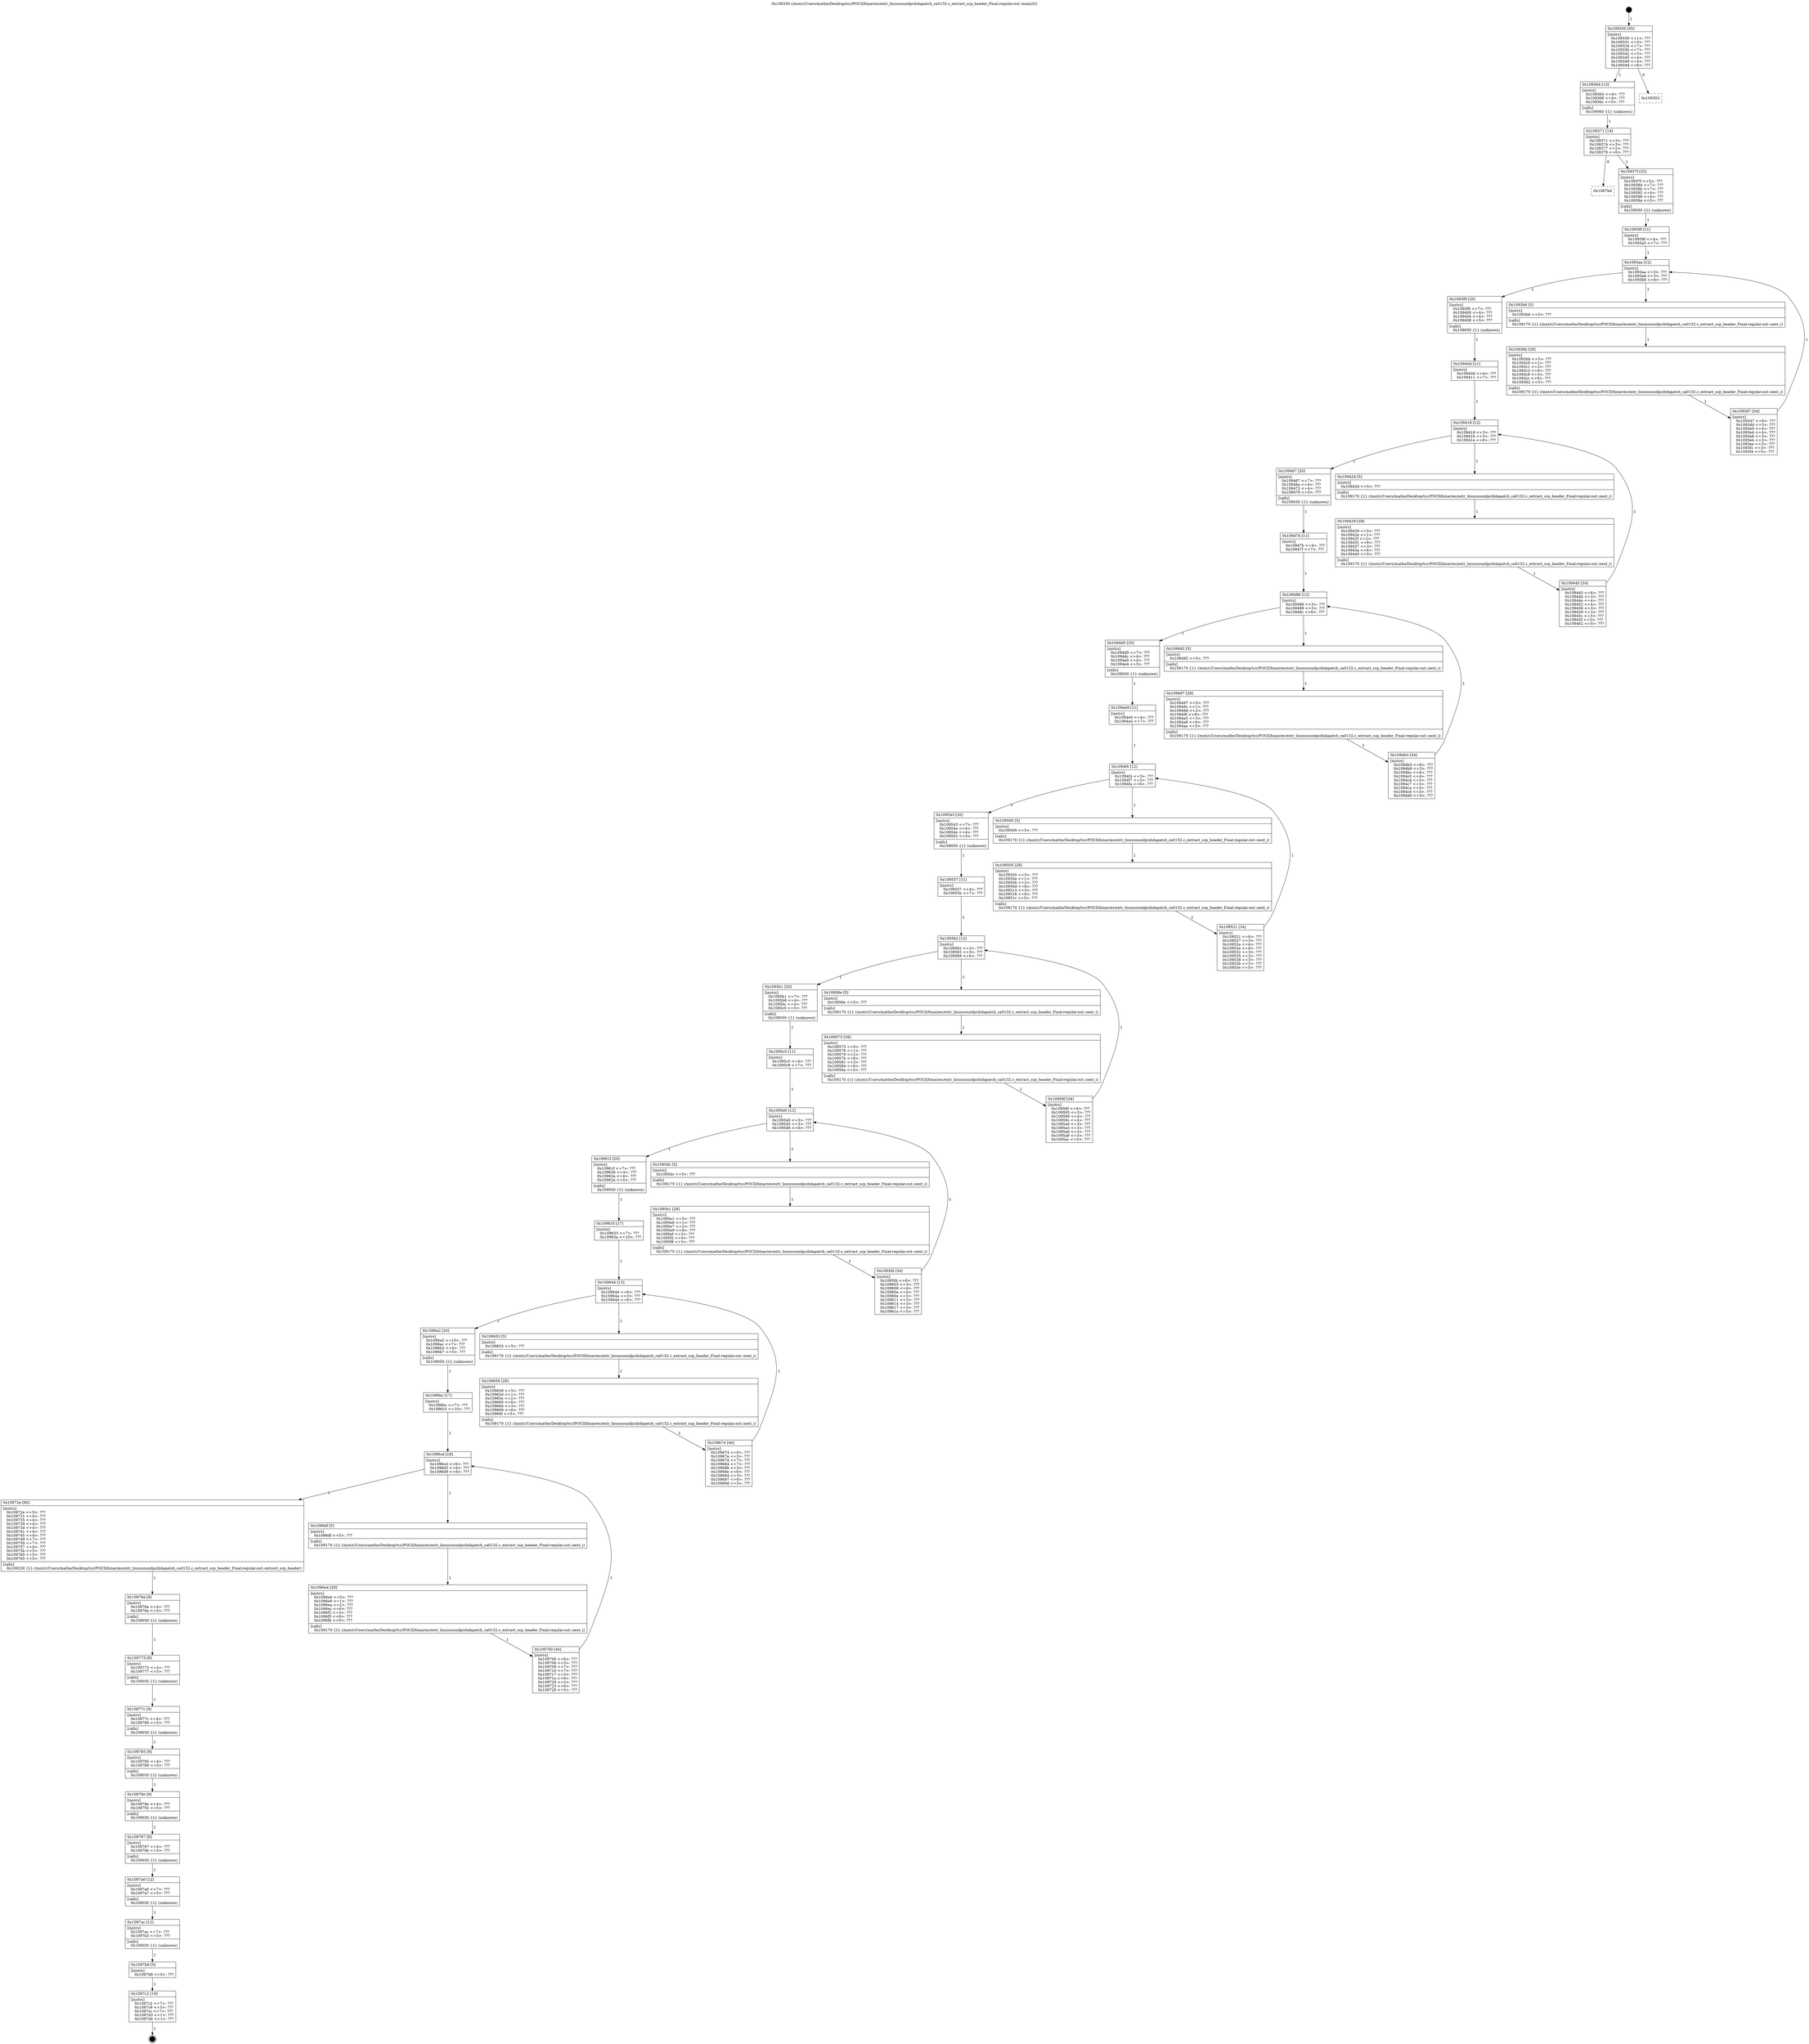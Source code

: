 digraph "0x109330" {
  label = "0x109330 (/mnt/c/Users/mathe/Desktop/tcc/POCII/binaries/extr_linuxsoundpcihdapatch_ca0132.c_extract_scp_header_Final-regular.out::main(0))"
  labelloc = "t"
  node[shape=record]

  Entry [label="",width=0.3,height=0.3,shape=circle,fillcolor=black,style=filled]
  "0x109330" [label="{
     0x109330 [35]\l
     | [instrs]\l
     &nbsp;&nbsp;0x109330 \<+1\>: ???\l
     &nbsp;&nbsp;0x109331 \<+3\>: ???\l
     &nbsp;&nbsp;0x109334 \<+7\>: ???\l
     &nbsp;&nbsp;0x10933b \<+7\>: ???\l
     &nbsp;&nbsp;0x109342 \<+3\>: ???\l
     &nbsp;&nbsp;0x109345 \<+4\>: ???\l
     &nbsp;&nbsp;0x109349 \<+4\>: ???\l
     &nbsp;&nbsp;0x10934d \<+6\>: ???\l
  }"]
  "0x109364" [label="{
     0x109364 [13]\l
     | [instrs]\l
     &nbsp;&nbsp;0x109364 \<+4\>: ???\l
     &nbsp;&nbsp;0x109368 \<+4\>: ???\l
     &nbsp;&nbsp;0x10936c \<+5\>: ???\l
     | [calls]\l
     &nbsp;&nbsp;0x109060 \{1\} (unknown)\l
  }"]
  "0x109353" [label="{
     0x109353\l
  }", style=dashed]
  "0x109371" [label="{
     0x109371 [14]\l
     | [instrs]\l
     &nbsp;&nbsp;0x109371 \<+3\>: ???\l
     &nbsp;&nbsp;0x109374 \<+3\>: ???\l
     &nbsp;&nbsp;0x109377 \<+2\>: ???\l
     &nbsp;&nbsp;0x109379 \<+6\>: ???\l
  }"]
  "0x1097bd" [label="{
     0x1097bd\l
  }", style=dashed]
  "0x10937f" [label="{
     0x10937f [32]\l
     | [instrs]\l
     &nbsp;&nbsp;0x10937f \<+5\>: ???\l
     &nbsp;&nbsp;0x109384 \<+7\>: ???\l
     &nbsp;&nbsp;0x10938b \<+7\>: ???\l
     &nbsp;&nbsp;0x109392 \<+4\>: ???\l
     &nbsp;&nbsp;0x109396 \<+4\>: ???\l
     &nbsp;&nbsp;0x10939a \<+5\>: ???\l
     | [calls]\l
     &nbsp;&nbsp;0x109050 \{1\} (unknown)\l
  }"]
  Exit [label="",width=0.3,height=0.3,shape=circle,fillcolor=black,style=filled,peripheries=2]
  "0x1093aa" [label="{
     0x1093aa [12]\l
     | [instrs]\l
     &nbsp;&nbsp;0x1093aa \<+3\>: ???\l
     &nbsp;&nbsp;0x1093ad \<+3\>: ???\l
     &nbsp;&nbsp;0x1093b0 \<+6\>: ???\l
  }"]
  "0x1093f9" [label="{
     0x1093f9 [20]\l
     | [instrs]\l
     &nbsp;&nbsp;0x1093f9 \<+7\>: ???\l
     &nbsp;&nbsp;0x109400 \<+4\>: ???\l
     &nbsp;&nbsp;0x109404 \<+4\>: ???\l
     &nbsp;&nbsp;0x109408 \<+5\>: ???\l
     | [calls]\l
     &nbsp;&nbsp;0x109050 \{1\} (unknown)\l
  }"]
  "0x1093b6" [label="{
     0x1093b6 [5]\l
     | [instrs]\l
     &nbsp;&nbsp;0x1093b6 \<+5\>: ???\l
     | [calls]\l
     &nbsp;&nbsp;0x109170 \{1\} (/mnt/c/Users/mathe/Desktop/tcc/POCII/binaries/extr_linuxsoundpcihdapatch_ca0132.c_extract_scp_header_Final-regular.out::next_i)\l
  }"]
  "0x1093bb" [label="{
     0x1093bb [28]\l
     | [instrs]\l
     &nbsp;&nbsp;0x1093bb \<+5\>: ???\l
     &nbsp;&nbsp;0x1093c0 \<+1\>: ???\l
     &nbsp;&nbsp;0x1093c1 \<+2\>: ???\l
     &nbsp;&nbsp;0x1093c3 \<+6\>: ???\l
     &nbsp;&nbsp;0x1093c9 \<+3\>: ???\l
     &nbsp;&nbsp;0x1093cc \<+6\>: ???\l
     &nbsp;&nbsp;0x1093d2 \<+5\>: ???\l
     | [calls]\l
     &nbsp;&nbsp;0x109170 \{1\} (/mnt/c/Users/mathe/Desktop/tcc/POCII/binaries/extr_linuxsoundpcihdapatch_ca0132.c_extract_scp_header_Final-regular.out::next_i)\l
  }"]
  "0x1093d7" [label="{
     0x1093d7 [34]\l
     | [instrs]\l
     &nbsp;&nbsp;0x1093d7 \<+6\>: ???\l
     &nbsp;&nbsp;0x1093dd \<+3\>: ???\l
     &nbsp;&nbsp;0x1093e0 \<+4\>: ???\l
     &nbsp;&nbsp;0x1093e4 \<+4\>: ???\l
     &nbsp;&nbsp;0x1093e8 \<+3\>: ???\l
     &nbsp;&nbsp;0x1093eb \<+3\>: ???\l
     &nbsp;&nbsp;0x1093ee \<+3\>: ???\l
     &nbsp;&nbsp;0x1093f1 \<+3\>: ???\l
     &nbsp;&nbsp;0x1093f4 \<+5\>: ???\l
  }"]
  "0x10939f" [label="{
     0x10939f [11]\l
     | [instrs]\l
     &nbsp;&nbsp;0x10939f \<+4\>: ???\l
     &nbsp;&nbsp;0x1093a3 \<+7\>: ???\l
  }"]
  "0x109418" [label="{
     0x109418 [12]\l
     | [instrs]\l
     &nbsp;&nbsp;0x109418 \<+3\>: ???\l
     &nbsp;&nbsp;0x10941b \<+3\>: ???\l
     &nbsp;&nbsp;0x10941e \<+6\>: ???\l
  }"]
  "0x109467" [label="{
     0x109467 [20]\l
     | [instrs]\l
     &nbsp;&nbsp;0x109467 \<+7\>: ???\l
     &nbsp;&nbsp;0x10946e \<+4\>: ???\l
     &nbsp;&nbsp;0x109472 \<+4\>: ???\l
     &nbsp;&nbsp;0x109476 \<+5\>: ???\l
     | [calls]\l
     &nbsp;&nbsp;0x109050 \{1\} (unknown)\l
  }"]
  "0x109424" [label="{
     0x109424 [5]\l
     | [instrs]\l
     &nbsp;&nbsp;0x109424 \<+5\>: ???\l
     | [calls]\l
     &nbsp;&nbsp;0x109170 \{1\} (/mnt/c/Users/mathe/Desktop/tcc/POCII/binaries/extr_linuxsoundpcihdapatch_ca0132.c_extract_scp_header_Final-regular.out::next_i)\l
  }"]
  "0x109429" [label="{
     0x109429 [28]\l
     | [instrs]\l
     &nbsp;&nbsp;0x109429 \<+5\>: ???\l
     &nbsp;&nbsp;0x10942e \<+1\>: ???\l
     &nbsp;&nbsp;0x10942f \<+2\>: ???\l
     &nbsp;&nbsp;0x109431 \<+6\>: ???\l
     &nbsp;&nbsp;0x109437 \<+3\>: ???\l
     &nbsp;&nbsp;0x10943a \<+6\>: ???\l
     &nbsp;&nbsp;0x109440 \<+5\>: ???\l
     | [calls]\l
     &nbsp;&nbsp;0x109170 \{1\} (/mnt/c/Users/mathe/Desktop/tcc/POCII/binaries/extr_linuxsoundpcihdapatch_ca0132.c_extract_scp_header_Final-regular.out::next_i)\l
  }"]
  "0x109445" [label="{
     0x109445 [34]\l
     | [instrs]\l
     &nbsp;&nbsp;0x109445 \<+6\>: ???\l
     &nbsp;&nbsp;0x10944b \<+3\>: ???\l
     &nbsp;&nbsp;0x10944e \<+4\>: ???\l
     &nbsp;&nbsp;0x109452 \<+4\>: ???\l
     &nbsp;&nbsp;0x109456 \<+3\>: ???\l
     &nbsp;&nbsp;0x109459 \<+3\>: ???\l
     &nbsp;&nbsp;0x10945c \<+3\>: ???\l
     &nbsp;&nbsp;0x10945f \<+3\>: ???\l
     &nbsp;&nbsp;0x109462 \<+5\>: ???\l
  }"]
  "0x10940d" [label="{
     0x10940d [11]\l
     | [instrs]\l
     &nbsp;&nbsp;0x10940d \<+4\>: ???\l
     &nbsp;&nbsp;0x109411 \<+7\>: ???\l
  }"]
  "0x109486" [label="{
     0x109486 [12]\l
     | [instrs]\l
     &nbsp;&nbsp;0x109486 \<+3\>: ???\l
     &nbsp;&nbsp;0x109489 \<+3\>: ???\l
     &nbsp;&nbsp;0x10948c \<+6\>: ???\l
  }"]
  "0x1094d5" [label="{
     0x1094d5 [20]\l
     | [instrs]\l
     &nbsp;&nbsp;0x1094d5 \<+7\>: ???\l
     &nbsp;&nbsp;0x1094dc \<+4\>: ???\l
     &nbsp;&nbsp;0x1094e0 \<+4\>: ???\l
     &nbsp;&nbsp;0x1094e4 \<+5\>: ???\l
     | [calls]\l
     &nbsp;&nbsp;0x109050 \{1\} (unknown)\l
  }"]
  "0x109492" [label="{
     0x109492 [5]\l
     | [instrs]\l
     &nbsp;&nbsp;0x109492 \<+5\>: ???\l
     | [calls]\l
     &nbsp;&nbsp;0x109170 \{1\} (/mnt/c/Users/mathe/Desktop/tcc/POCII/binaries/extr_linuxsoundpcihdapatch_ca0132.c_extract_scp_header_Final-regular.out::next_i)\l
  }"]
  "0x109497" [label="{
     0x109497 [28]\l
     | [instrs]\l
     &nbsp;&nbsp;0x109497 \<+5\>: ???\l
     &nbsp;&nbsp;0x10949c \<+1\>: ???\l
     &nbsp;&nbsp;0x10949d \<+2\>: ???\l
     &nbsp;&nbsp;0x10949f \<+6\>: ???\l
     &nbsp;&nbsp;0x1094a5 \<+3\>: ???\l
     &nbsp;&nbsp;0x1094a8 \<+6\>: ???\l
     &nbsp;&nbsp;0x1094ae \<+5\>: ???\l
     | [calls]\l
     &nbsp;&nbsp;0x109170 \{1\} (/mnt/c/Users/mathe/Desktop/tcc/POCII/binaries/extr_linuxsoundpcihdapatch_ca0132.c_extract_scp_header_Final-regular.out::next_i)\l
  }"]
  "0x1094b3" [label="{
     0x1094b3 [34]\l
     | [instrs]\l
     &nbsp;&nbsp;0x1094b3 \<+6\>: ???\l
     &nbsp;&nbsp;0x1094b9 \<+3\>: ???\l
     &nbsp;&nbsp;0x1094bc \<+4\>: ???\l
     &nbsp;&nbsp;0x1094c0 \<+4\>: ???\l
     &nbsp;&nbsp;0x1094c4 \<+3\>: ???\l
     &nbsp;&nbsp;0x1094c7 \<+3\>: ???\l
     &nbsp;&nbsp;0x1094ca \<+3\>: ???\l
     &nbsp;&nbsp;0x1094cd \<+3\>: ???\l
     &nbsp;&nbsp;0x1094d0 \<+5\>: ???\l
  }"]
  "0x10947b" [label="{
     0x10947b [11]\l
     | [instrs]\l
     &nbsp;&nbsp;0x10947b \<+4\>: ???\l
     &nbsp;&nbsp;0x10947f \<+7\>: ???\l
  }"]
  "0x1094f4" [label="{
     0x1094f4 [12]\l
     | [instrs]\l
     &nbsp;&nbsp;0x1094f4 \<+3\>: ???\l
     &nbsp;&nbsp;0x1094f7 \<+3\>: ???\l
     &nbsp;&nbsp;0x1094fa \<+6\>: ???\l
  }"]
  "0x109543" [label="{
     0x109543 [20]\l
     | [instrs]\l
     &nbsp;&nbsp;0x109543 \<+7\>: ???\l
     &nbsp;&nbsp;0x10954a \<+4\>: ???\l
     &nbsp;&nbsp;0x10954e \<+4\>: ???\l
     &nbsp;&nbsp;0x109552 \<+5\>: ???\l
     | [calls]\l
     &nbsp;&nbsp;0x109050 \{1\} (unknown)\l
  }"]
  "0x109500" [label="{
     0x109500 [5]\l
     | [instrs]\l
     &nbsp;&nbsp;0x109500 \<+5\>: ???\l
     | [calls]\l
     &nbsp;&nbsp;0x109170 \{1\} (/mnt/c/Users/mathe/Desktop/tcc/POCII/binaries/extr_linuxsoundpcihdapatch_ca0132.c_extract_scp_header_Final-regular.out::next_i)\l
  }"]
  "0x109505" [label="{
     0x109505 [28]\l
     | [instrs]\l
     &nbsp;&nbsp;0x109505 \<+5\>: ???\l
     &nbsp;&nbsp;0x10950a \<+1\>: ???\l
     &nbsp;&nbsp;0x10950b \<+2\>: ???\l
     &nbsp;&nbsp;0x10950d \<+6\>: ???\l
     &nbsp;&nbsp;0x109513 \<+3\>: ???\l
     &nbsp;&nbsp;0x109516 \<+6\>: ???\l
     &nbsp;&nbsp;0x10951c \<+5\>: ???\l
     | [calls]\l
     &nbsp;&nbsp;0x109170 \{1\} (/mnt/c/Users/mathe/Desktop/tcc/POCII/binaries/extr_linuxsoundpcihdapatch_ca0132.c_extract_scp_header_Final-regular.out::next_i)\l
  }"]
  "0x109521" [label="{
     0x109521 [34]\l
     | [instrs]\l
     &nbsp;&nbsp;0x109521 \<+6\>: ???\l
     &nbsp;&nbsp;0x109527 \<+3\>: ???\l
     &nbsp;&nbsp;0x10952a \<+4\>: ???\l
     &nbsp;&nbsp;0x10952e \<+4\>: ???\l
     &nbsp;&nbsp;0x109532 \<+3\>: ???\l
     &nbsp;&nbsp;0x109535 \<+3\>: ???\l
     &nbsp;&nbsp;0x109538 \<+3\>: ???\l
     &nbsp;&nbsp;0x10953b \<+3\>: ???\l
     &nbsp;&nbsp;0x10953e \<+5\>: ???\l
  }"]
  "0x1094e9" [label="{
     0x1094e9 [11]\l
     | [instrs]\l
     &nbsp;&nbsp;0x1094e9 \<+4\>: ???\l
     &nbsp;&nbsp;0x1094ed \<+7\>: ???\l
  }"]
  "0x109562" [label="{
     0x109562 [12]\l
     | [instrs]\l
     &nbsp;&nbsp;0x109562 \<+3\>: ???\l
     &nbsp;&nbsp;0x109565 \<+3\>: ???\l
     &nbsp;&nbsp;0x109568 \<+6\>: ???\l
  }"]
  "0x1095b1" [label="{
     0x1095b1 [20]\l
     | [instrs]\l
     &nbsp;&nbsp;0x1095b1 \<+7\>: ???\l
     &nbsp;&nbsp;0x1095b8 \<+4\>: ???\l
     &nbsp;&nbsp;0x1095bc \<+4\>: ???\l
     &nbsp;&nbsp;0x1095c0 \<+5\>: ???\l
     | [calls]\l
     &nbsp;&nbsp;0x109050 \{1\} (unknown)\l
  }"]
  "0x10956e" [label="{
     0x10956e [5]\l
     | [instrs]\l
     &nbsp;&nbsp;0x10956e \<+5\>: ???\l
     | [calls]\l
     &nbsp;&nbsp;0x109170 \{1\} (/mnt/c/Users/mathe/Desktop/tcc/POCII/binaries/extr_linuxsoundpcihdapatch_ca0132.c_extract_scp_header_Final-regular.out::next_i)\l
  }"]
  "0x109573" [label="{
     0x109573 [28]\l
     | [instrs]\l
     &nbsp;&nbsp;0x109573 \<+5\>: ???\l
     &nbsp;&nbsp;0x109578 \<+1\>: ???\l
     &nbsp;&nbsp;0x109579 \<+2\>: ???\l
     &nbsp;&nbsp;0x10957b \<+6\>: ???\l
     &nbsp;&nbsp;0x109581 \<+3\>: ???\l
     &nbsp;&nbsp;0x109584 \<+6\>: ???\l
     &nbsp;&nbsp;0x10958a \<+5\>: ???\l
     | [calls]\l
     &nbsp;&nbsp;0x109170 \{1\} (/mnt/c/Users/mathe/Desktop/tcc/POCII/binaries/extr_linuxsoundpcihdapatch_ca0132.c_extract_scp_header_Final-regular.out::next_i)\l
  }"]
  "0x10958f" [label="{
     0x10958f [34]\l
     | [instrs]\l
     &nbsp;&nbsp;0x10958f \<+6\>: ???\l
     &nbsp;&nbsp;0x109595 \<+3\>: ???\l
     &nbsp;&nbsp;0x109598 \<+4\>: ???\l
     &nbsp;&nbsp;0x10959c \<+4\>: ???\l
     &nbsp;&nbsp;0x1095a0 \<+3\>: ???\l
     &nbsp;&nbsp;0x1095a3 \<+3\>: ???\l
     &nbsp;&nbsp;0x1095a6 \<+3\>: ???\l
     &nbsp;&nbsp;0x1095a9 \<+3\>: ???\l
     &nbsp;&nbsp;0x1095ac \<+5\>: ???\l
  }"]
  "0x109557" [label="{
     0x109557 [11]\l
     | [instrs]\l
     &nbsp;&nbsp;0x109557 \<+4\>: ???\l
     &nbsp;&nbsp;0x10955b \<+7\>: ???\l
  }"]
  "0x1095d0" [label="{
     0x1095d0 [12]\l
     | [instrs]\l
     &nbsp;&nbsp;0x1095d0 \<+3\>: ???\l
     &nbsp;&nbsp;0x1095d3 \<+3\>: ???\l
     &nbsp;&nbsp;0x1095d6 \<+6\>: ???\l
  }"]
  "0x10961f" [label="{
     0x10961f [20]\l
     | [instrs]\l
     &nbsp;&nbsp;0x10961f \<+7\>: ???\l
     &nbsp;&nbsp;0x109626 \<+4\>: ???\l
     &nbsp;&nbsp;0x10962a \<+4\>: ???\l
     &nbsp;&nbsp;0x10962e \<+5\>: ???\l
     | [calls]\l
     &nbsp;&nbsp;0x109050 \{1\} (unknown)\l
  }"]
  "0x1095dc" [label="{
     0x1095dc [5]\l
     | [instrs]\l
     &nbsp;&nbsp;0x1095dc \<+5\>: ???\l
     | [calls]\l
     &nbsp;&nbsp;0x109170 \{1\} (/mnt/c/Users/mathe/Desktop/tcc/POCII/binaries/extr_linuxsoundpcihdapatch_ca0132.c_extract_scp_header_Final-regular.out::next_i)\l
  }"]
  "0x1095e1" [label="{
     0x1095e1 [28]\l
     | [instrs]\l
     &nbsp;&nbsp;0x1095e1 \<+5\>: ???\l
     &nbsp;&nbsp;0x1095e6 \<+1\>: ???\l
     &nbsp;&nbsp;0x1095e7 \<+2\>: ???\l
     &nbsp;&nbsp;0x1095e9 \<+6\>: ???\l
     &nbsp;&nbsp;0x1095ef \<+3\>: ???\l
     &nbsp;&nbsp;0x1095f2 \<+6\>: ???\l
     &nbsp;&nbsp;0x1095f8 \<+5\>: ???\l
     | [calls]\l
     &nbsp;&nbsp;0x109170 \{1\} (/mnt/c/Users/mathe/Desktop/tcc/POCII/binaries/extr_linuxsoundpcihdapatch_ca0132.c_extract_scp_header_Final-regular.out::next_i)\l
  }"]
  "0x1095fd" [label="{
     0x1095fd [34]\l
     | [instrs]\l
     &nbsp;&nbsp;0x1095fd \<+6\>: ???\l
     &nbsp;&nbsp;0x109603 \<+3\>: ???\l
     &nbsp;&nbsp;0x109606 \<+4\>: ???\l
     &nbsp;&nbsp;0x10960a \<+4\>: ???\l
     &nbsp;&nbsp;0x10960e \<+3\>: ???\l
     &nbsp;&nbsp;0x109611 \<+3\>: ???\l
     &nbsp;&nbsp;0x109614 \<+3\>: ???\l
     &nbsp;&nbsp;0x109617 \<+3\>: ???\l
     &nbsp;&nbsp;0x10961a \<+5\>: ???\l
  }"]
  "0x1095c5" [label="{
     0x1095c5 [11]\l
     | [instrs]\l
     &nbsp;&nbsp;0x1095c5 \<+4\>: ???\l
     &nbsp;&nbsp;0x1095c9 \<+7\>: ???\l
  }"]
  "0x109644" [label="{
     0x109644 [15]\l
     | [instrs]\l
     &nbsp;&nbsp;0x109644 \<+6\>: ???\l
     &nbsp;&nbsp;0x10964a \<+3\>: ???\l
     &nbsp;&nbsp;0x10964d \<+6\>: ???\l
  }"]
  "0x1096a2" [label="{
     0x1096a2 [26]\l
     | [instrs]\l
     &nbsp;&nbsp;0x1096a2 \<+10\>: ???\l
     &nbsp;&nbsp;0x1096ac \<+7\>: ???\l
     &nbsp;&nbsp;0x1096b3 \<+4\>: ???\l
     &nbsp;&nbsp;0x1096b7 \<+5\>: ???\l
     | [calls]\l
     &nbsp;&nbsp;0x109050 \{1\} (unknown)\l
  }"]
  "0x109653" [label="{
     0x109653 [5]\l
     | [instrs]\l
     &nbsp;&nbsp;0x109653 \<+5\>: ???\l
     | [calls]\l
     &nbsp;&nbsp;0x109170 \{1\} (/mnt/c/Users/mathe/Desktop/tcc/POCII/binaries/extr_linuxsoundpcihdapatch_ca0132.c_extract_scp_header_Final-regular.out::next_i)\l
  }"]
  "0x109658" [label="{
     0x109658 [28]\l
     | [instrs]\l
     &nbsp;&nbsp;0x109658 \<+5\>: ???\l
     &nbsp;&nbsp;0x10965d \<+1\>: ???\l
     &nbsp;&nbsp;0x10965e \<+2\>: ???\l
     &nbsp;&nbsp;0x109660 \<+6\>: ???\l
     &nbsp;&nbsp;0x109666 \<+3\>: ???\l
     &nbsp;&nbsp;0x109669 \<+6\>: ???\l
     &nbsp;&nbsp;0x10966f \<+5\>: ???\l
     | [calls]\l
     &nbsp;&nbsp;0x109170 \{1\} (/mnt/c/Users/mathe/Desktop/tcc/POCII/binaries/extr_linuxsoundpcihdapatch_ca0132.c_extract_scp_header_Final-regular.out::next_i)\l
  }"]
  "0x109674" [label="{
     0x109674 [46]\l
     | [instrs]\l
     &nbsp;&nbsp;0x109674 \<+6\>: ???\l
     &nbsp;&nbsp;0x10967a \<+3\>: ???\l
     &nbsp;&nbsp;0x10967d \<+7\>: ???\l
     &nbsp;&nbsp;0x109684 \<+7\>: ???\l
     &nbsp;&nbsp;0x10968b \<+3\>: ???\l
     &nbsp;&nbsp;0x10968e \<+6\>: ???\l
     &nbsp;&nbsp;0x109694 \<+3\>: ???\l
     &nbsp;&nbsp;0x109697 \<+6\>: ???\l
     &nbsp;&nbsp;0x10969d \<+5\>: ???\l
  }"]
  "0x109633" [label="{
     0x109633 [17]\l
     | [instrs]\l
     &nbsp;&nbsp;0x109633 \<+7\>: ???\l
     &nbsp;&nbsp;0x10963a \<+10\>: ???\l
  }"]
  "0x1096cd" [label="{
     0x1096cd [18]\l
     | [instrs]\l
     &nbsp;&nbsp;0x1096cd \<+6\>: ???\l
     &nbsp;&nbsp;0x1096d3 \<+6\>: ???\l
     &nbsp;&nbsp;0x1096d9 \<+6\>: ???\l
  }"]
  "0x10972e" [label="{
     0x10972e [60]\l
     | [instrs]\l
     &nbsp;&nbsp;0x10972e \<+3\>: ???\l
     &nbsp;&nbsp;0x109731 \<+4\>: ???\l
     &nbsp;&nbsp;0x109735 \<+4\>: ???\l
     &nbsp;&nbsp;0x109739 \<+4\>: ???\l
     &nbsp;&nbsp;0x10973d \<+4\>: ???\l
     &nbsp;&nbsp;0x109741 \<+4\>: ???\l
     &nbsp;&nbsp;0x109745 \<+4\>: ???\l
     &nbsp;&nbsp;0x109749 \<+7\>: ???\l
     &nbsp;&nbsp;0x109750 \<+7\>: ???\l
     &nbsp;&nbsp;0x109757 \<+4\>: ???\l
     &nbsp;&nbsp;0x10975b \<+5\>: ???\l
     &nbsp;&nbsp;0x109760 \<+5\>: ???\l
     &nbsp;&nbsp;0x109765 \<+5\>: ???\l
     | [calls]\l
     &nbsp;&nbsp;0x109230 \{1\} (/mnt/c/Users/mathe/Desktop/tcc/POCII/binaries/extr_linuxsoundpcihdapatch_ca0132.c_extract_scp_header_Final-regular.out::extract_scp_header)\l
  }"]
  "0x1096df" [label="{
     0x1096df [5]\l
     | [instrs]\l
     &nbsp;&nbsp;0x1096df \<+5\>: ???\l
     | [calls]\l
     &nbsp;&nbsp;0x109170 \{1\} (/mnt/c/Users/mathe/Desktop/tcc/POCII/binaries/extr_linuxsoundpcihdapatch_ca0132.c_extract_scp_header_Final-regular.out::next_i)\l
  }"]
  "0x1096e4" [label="{
     0x1096e4 [28]\l
     | [instrs]\l
     &nbsp;&nbsp;0x1096e4 \<+5\>: ???\l
     &nbsp;&nbsp;0x1096e9 \<+1\>: ???\l
     &nbsp;&nbsp;0x1096ea \<+2\>: ???\l
     &nbsp;&nbsp;0x1096ec \<+6\>: ???\l
     &nbsp;&nbsp;0x1096f2 \<+3\>: ???\l
     &nbsp;&nbsp;0x1096f5 \<+6\>: ???\l
     &nbsp;&nbsp;0x1096fb \<+5\>: ???\l
     | [calls]\l
     &nbsp;&nbsp;0x109170 \{1\} (/mnt/c/Users/mathe/Desktop/tcc/POCII/binaries/extr_linuxsoundpcihdapatch_ca0132.c_extract_scp_header_Final-regular.out::next_i)\l
  }"]
  "0x109700" [label="{
     0x109700 [46]\l
     | [instrs]\l
     &nbsp;&nbsp;0x109700 \<+6\>: ???\l
     &nbsp;&nbsp;0x109706 \<+3\>: ???\l
     &nbsp;&nbsp;0x109709 \<+7\>: ???\l
     &nbsp;&nbsp;0x109710 \<+7\>: ???\l
     &nbsp;&nbsp;0x109717 \<+3\>: ???\l
     &nbsp;&nbsp;0x10971a \<+6\>: ???\l
     &nbsp;&nbsp;0x109720 \<+3\>: ???\l
     &nbsp;&nbsp;0x109723 \<+6\>: ???\l
     &nbsp;&nbsp;0x109729 \<+5\>: ???\l
  }"]
  "0x1096bc" [label="{
     0x1096bc [17]\l
     | [instrs]\l
     &nbsp;&nbsp;0x1096bc \<+7\>: ???\l
     &nbsp;&nbsp;0x1096c3 \<+10\>: ???\l
  }"]
  "0x10976a" [label="{
     0x10976a [9]\l
     | [instrs]\l
     &nbsp;&nbsp;0x10976a \<+4\>: ???\l
     &nbsp;&nbsp;0x10976e \<+5\>: ???\l
     | [calls]\l
     &nbsp;&nbsp;0x109030 \{1\} (unknown)\l
  }"]
  "0x109773" [label="{
     0x109773 [9]\l
     | [instrs]\l
     &nbsp;&nbsp;0x109773 \<+4\>: ???\l
     &nbsp;&nbsp;0x109777 \<+5\>: ???\l
     | [calls]\l
     &nbsp;&nbsp;0x109030 \{1\} (unknown)\l
  }"]
  "0x10977c" [label="{
     0x10977c [9]\l
     | [instrs]\l
     &nbsp;&nbsp;0x10977c \<+4\>: ???\l
     &nbsp;&nbsp;0x109780 \<+5\>: ???\l
     | [calls]\l
     &nbsp;&nbsp;0x109030 \{1\} (unknown)\l
  }"]
  "0x109785" [label="{
     0x109785 [9]\l
     | [instrs]\l
     &nbsp;&nbsp;0x109785 \<+4\>: ???\l
     &nbsp;&nbsp;0x109789 \<+5\>: ???\l
     | [calls]\l
     &nbsp;&nbsp;0x109030 \{1\} (unknown)\l
  }"]
  "0x10978e" [label="{
     0x10978e [9]\l
     | [instrs]\l
     &nbsp;&nbsp;0x10978e \<+4\>: ???\l
     &nbsp;&nbsp;0x109792 \<+5\>: ???\l
     | [calls]\l
     &nbsp;&nbsp;0x109030 \{1\} (unknown)\l
  }"]
  "0x109797" [label="{
     0x109797 [9]\l
     | [instrs]\l
     &nbsp;&nbsp;0x109797 \<+4\>: ???\l
     &nbsp;&nbsp;0x10979b \<+5\>: ???\l
     | [calls]\l
     &nbsp;&nbsp;0x109030 \{1\} (unknown)\l
  }"]
  "0x1097a0" [label="{
     0x1097a0 [12]\l
     | [instrs]\l
     &nbsp;&nbsp;0x1097a0 \<+7\>: ???\l
     &nbsp;&nbsp;0x1097a7 \<+5\>: ???\l
     | [calls]\l
     &nbsp;&nbsp;0x109030 \{1\} (unknown)\l
  }"]
  "0x1097ac" [label="{
     0x1097ac [12]\l
     | [instrs]\l
     &nbsp;&nbsp;0x1097ac \<+7\>: ???\l
     &nbsp;&nbsp;0x1097b3 \<+5\>: ???\l
     | [calls]\l
     &nbsp;&nbsp;0x109030 \{1\} (unknown)\l
  }"]
  "0x1097b8" [label="{
     0x1097b8 [5]\l
     | [instrs]\l
     &nbsp;&nbsp;0x1097b8 \<+5\>: ???\l
  }"]
  "0x1097c2" [label="{
     0x1097c2 [19]\l
     | [instrs]\l
     &nbsp;&nbsp;0x1097c2 \<+7\>: ???\l
     &nbsp;&nbsp;0x1097c9 \<+3\>: ???\l
     &nbsp;&nbsp;0x1097cc \<+7\>: ???\l
     &nbsp;&nbsp;0x1097d3 \<+1\>: ???\l
     &nbsp;&nbsp;0x1097d4 \<+1\>: ???\l
  }"]
  Entry -> "0x109330" [label=" 1"]
  "0x109330" -> "0x109364" [label=" 1"]
  "0x109330" -> "0x109353" [label=" 0"]
  "0x109364" -> "0x109371" [label=" 1"]
  "0x109371" -> "0x1097bd" [label=" 0"]
  "0x109371" -> "0x10937f" [label=" 1"]
  "0x1097c2" -> Exit [label=" 1"]
  "0x10937f" -> "0x10939f" [label=" 1"]
  "0x1093aa" -> "0x1093f9" [label=" 1"]
  "0x1093aa" -> "0x1093b6" [label=" 1"]
  "0x1093b6" -> "0x1093bb" [label=" 1"]
  "0x1093bb" -> "0x1093d7" [label=" 1"]
  "0x10939f" -> "0x1093aa" [label=" 1"]
  "0x1093d7" -> "0x1093aa" [label=" 1"]
  "0x1093f9" -> "0x10940d" [label=" 1"]
  "0x109418" -> "0x109467" [label=" 1"]
  "0x109418" -> "0x109424" [label=" 1"]
  "0x109424" -> "0x109429" [label=" 1"]
  "0x109429" -> "0x109445" [label=" 1"]
  "0x10940d" -> "0x109418" [label=" 1"]
  "0x109445" -> "0x109418" [label=" 1"]
  "0x109467" -> "0x10947b" [label=" 1"]
  "0x109486" -> "0x1094d5" [label=" 1"]
  "0x109486" -> "0x109492" [label=" 1"]
  "0x109492" -> "0x109497" [label=" 1"]
  "0x109497" -> "0x1094b3" [label=" 1"]
  "0x10947b" -> "0x109486" [label=" 1"]
  "0x1094b3" -> "0x109486" [label=" 1"]
  "0x1094d5" -> "0x1094e9" [label=" 1"]
  "0x1094f4" -> "0x109543" [label=" 1"]
  "0x1094f4" -> "0x109500" [label=" 1"]
  "0x109500" -> "0x109505" [label=" 1"]
  "0x109505" -> "0x109521" [label=" 1"]
  "0x1094e9" -> "0x1094f4" [label=" 1"]
  "0x109521" -> "0x1094f4" [label=" 1"]
  "0x109543" -> "0x109557" [label=" 1"]
  "0x109562" -> "0x1095b1" [label=" 1"]
  "0x109562" -> "0x10956e" [label=" 1"]
  "0x10956e" -> "0x109573" [label=" 1"]
  "0x109573" -> "0x10958f" [label=" 1"]
  "0x109557" -> "0x109562" [label=" 1"]
  "0x10958f" -> "0x109562" [label=" 1"]
  "0x1095b1" -> "0x1095c5" [label=" 1"]
  "0x1095d0" -> "0x10961f" [label=" 1"]
  "0x1095d0" -> "0x1095dc" [label=" 1"]
  "0x1095dc" -> "0x1095e1" [label=" 1"]
  "0x1095e1" -> "0x1095fd" [label=" 1"]
  "0x1095c5" -> "0x1095d0" [label=" 1"]
  "0x1095fd" -> "0x1095d0" [label=" 1"]
  "0x10961f" -> "0x109633" [label=" 1"]
  "0x109644" -> "0x1096a2" [label=" 1"]
  "0x109644" -> "0x109653" [label=" 1"]
  "0x109653" -> "0x109658" [label=" 1"]
  "0x109658" -> "0x109674" [label=" 1"]
  "0x109633" -> "0x109644" [label=" 1"]
  "0x109674" -> "0x109644" [label=" 1"]
  "0x1096a2" -> "0x1096bc" [label=" 1"]
  "0x1096cd" -> "0x10972e" [label=" 1"]
  "0x1096cd" -> "0x1096df" [label=" 1"]
  "0x1096df" -> "0x1096e4" [label=" 1"]
  "0x1096e4" -> "0x109700" [label=" 1"]
  "0x1096bc" -> "0x1096cd" [label=" 1"]
  "0x109700" -> "0x1096cd" [label=" 1"]
  "0x10972e" -> "0x10976a" [label=" 1"]
  "0x10976a" -> "0x109773" [label=" 1"]
  "0x109773" -> "0x10977c" [label=" 1"]
  "0x10977c" -> "0x109785" [label=" 1"]
  "0x109785" -> "0x10978e" [label=" 1"]
  "0x10978e" -> "0x109797" [label=" 1"]
  "0x109797" -> "0x1097a0" [label=" 1"]
  "0x1097a0" -> "0x1097ac" [label=" 1"]
  "0x1097ac" -> "0x1097b8" [label=" 1"]
  "0x1097b8" -> "0x1097c2" [label=" 1"]
}
